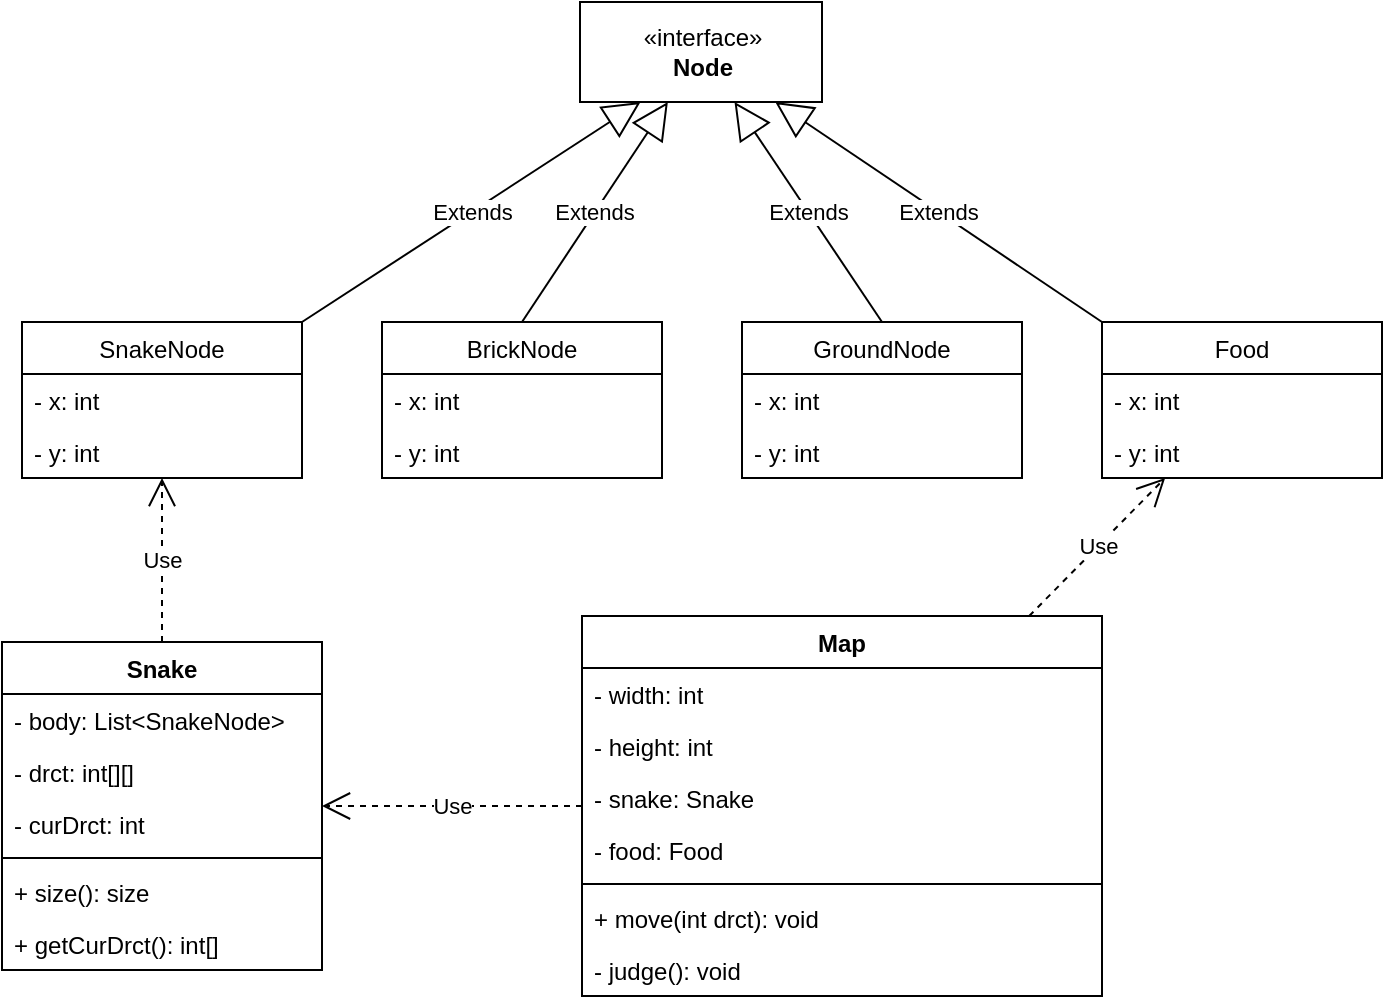<mxfile version="20.2.2" type="device"><diagram id="TmhDLRFruyMvUoCSesq0" name="第 1 页"><mxGraphModel dx="970" dy="603" grid="1" gridSize="10" guides="1" tooltips="1" connect="1" arrows="1" fold="1" page="1" pageScale="1" pageWidth="827" pageHeight="1169" math="0" shadow="0"><root><mxCell id="0"/><mxCell id="1" parent="0"/><mxCell id="eRrOcmvLGrl4nbTiVgtw-19" value="«interface»&lt;br&gt;&lt;b&gt;Node&lt;/b&gt;" style="html=1;" vertex="1" parent="1"><mxGeometry x="359" y="40" width="121" height="50" as="geometry"/></mxCell><mxCell id="eRrOcmvLGrl4nbTiVgtw-28" value="Extends" style="endArrow=block;endSize=16;endFill=0;html=1;rounded=0;entryX=0.25;entryY=1;entryDx=0;entryDy=0;exitX=1;exitY=0;exitDx=0;exitDy=0;" edge="1" parent="1" source="eRrOcmvLGrl4nbTiVgtw-34" target="eRrOcmvLGrl4nbTiVgtw-19"><mxGeometry width="160" relative="1" as="geometry"><mxPoint x="280" y="160" as="sourcePoint"/><mxPoint x="270" y="250" as="targetPoint"/></mxGeometry></mxCell><mxCell id="eRrOcmvLGrl4nbTiVgtw-29" value="Snake" style="swimlane;fontStyle=1;align=center;verticalAlign=top;childLayout=stackLayout;horizontal=1;startSize=26;horizontalStack=0;resizeParent=1;resizeParentMax=0;resizeLast=0;collapsible=1;marginBottom=0;" vertex="1" parent="1"><mxGeometry x="70" y="360" width="160" height="164" as="geometry"/></mxCell><mxCell id="eRrOcmvLGrl4nbTiVgtw-30" value="- body: List&lt;SnakeNode&gt;&#10;" style="text;strokeColor=none;fillColor=none;align=left;verticalAlign=top;spacingLeft=4;spacingRight=4;overflow=hidden;rotatable=0;points=[[0,0.5],[1,0.5]];portConstraint=eastwest;" vertex="1" parent="eRrOcmvLGrl4nbTiVgtw-29"><mxGeometry y="26" width="160" height="26" as="geometry"/></mxCell><mxCell id="eRrOcmvLGrl4nbTiVgtw-33" value="- drct: int[][]" style="text;strokeColor=none;fillColor=none;align=left;verticalAlign=top;spacingLeft=4;spacingRight=4;overflow=hidden;rotatable=0;points=[[0,0.5],[1,0.5]];portConstraint=eastwest;" vertex="1" parent="eRrOcmvLGrl4nbTiVgtw-29"><mxGeometry y="52" width="160" height="26" as="geometry"/></mxCell><mxCell id="eRrOcmvLGrl4nbTiVgtw-42" value="- curDrct: int" style="text;strokeColor=none;fillColor=none;align=left;verticalAlign=top;spacingLeft=4;spacingRight=4;overflow=hidden;rotatable=0;points=[[0,0.5],[1,0.5]];portConstraint=eastwest;" vertex="1" parent="eRrOcmvLGrl4nbTiVgtw-29"><mxGeometry y="78" width="160" height="26" as="geometry"/></mxCell><mxCell id="eRrOcmvLGrl4nbTiVgtw-31" value="" style="line;strokeWidth=1;fillColor=none;align=left;verticalAlign=middle;spacingTop=-1;spacingLeft=3;spacingRight=3;rotatable=0;labelPosition=right;points=[];portConstraint=eastwest;" vertex="1" parent="eRrOcmvLGrl4nbTiVgtw-29"><mxGeometry y="104" width="160" height="8" as="geometry"/></mxCell><mxCell id="eRrOcmvLGrl4nbTiVgtw-32" value="+ size(): size" style="text;strokeColor=none;fillColor=none;align=left;verticalAlign=top;spacingLeft=4;spacingRight=4;overflow=hidden;rotatable=0;points=[[0,0.5],[1,0.5]];portConstraint=eastwest;" vertex="1" parent="eRrOcmvLGrl4nbTiVgtw-29"><mxGeometry y="112" width="160" height="26" as="geometry"/></mxCell><mxCell id="eRrOcmvLGrl4nbTiVgtw-43" value="+ getCurDrct(): int[]" style="text;strokeColor=none;fillColor=none;align=left;verticalAlign=top;spacingLeft=4;spacingRight=4;overflow=hidden;rotatable=0;points=[[0,0.5],[1,0.5]];portConstraint=eastwest;" vertex="1" parent="eRrOcmvLGrl4nbTiVgtw-29"><mxGeometry y="138" width="160" height="26" as="geometry"/></mxCell><mxCell id="eRrOcmvLGrl4nbTiVgtw-34" value="SnakeNode" style="swimlane;fontStyle=0;childLayout=stackLayout;horizontal=1;startSize=26;fillColor=none;horizontalStack=0;resizeParent=1;resizeParentMax=0;resizeLast=0;collapsible=1;marginBottom=0;" vertex="1" parent="1"><mxGeometry x="80" y="200" width="140" height="78" as="geometry"/></mxCell><mxCell id="eRrOcmvLGrl4nbTiVgtw-35" value="- x: int" style="text;strokeColor=none;fillColor=none;align=left;verticalAlign=top;spacingLeft=4;spacingRight=4;overflow=hidden;rotatable=0;points=[[0,0.5],[1,0.5]];portConstraint=eastwest;" vertex="1" parent="eRrOcmvLGrl4nbTiVgtw-34"><mxGeometry y="26" width="140" height="26" as="geometry"/></mxCell><mxCell id="eRrOcmvLGrl4nbTiVgtw-36" value="- y: int" style="text;strokeColor=none;fillColor=none;align=left;verticalAlign=top;spacingLeft=4;spacingRight=4;overflow=hidden;rotatable=0;points=[[0,0.5],[1,0.5]];portConstraint=eastwest;" vertex="1" parent="eRrOcmvLGrl4nbTiVgtw-34"><mxGeometry y="52" width="140" height="26" as="geometry"/></mxCell><mxCell id="eRrOcmvLGrl4nbTiVgtw-38" value="BrickNode" style="swimlane;fontStyle=0;childLayout=stackLayout;horizontal=1;startSize=26;fillColor=none;horizontalStack=0;resizeParent=1;resizeParentMax=0;resizeLast=0;collapsible=1;marginBottom=0;" vertex="1" parent="1"><mxGeometry x="260" y="200" width="140" height="78" as="geometry"/></mxCell><mxCell id="eRrOcmvLGrl4nbTiVgtw-39" value="- x: int" style="text;strokeColor=none;fillColor=none;align=left;verticalAlign=top;spacingLeft=4;spacingRight=4;overflow=hidden;rotatable=0;points=[[0,0.5],[1,0.5]];portConstraint=eastwest;" vertex="1" parent="eRrOcmvLGrl4nbTiVgtw-38"><mxGeometry y="26" width="140" height="26" as="geometry"/></mxCell><mxCell id="eRrOcmvLGrl4nbTiVgtw-40" value="- y: int" style="text;strokeColor=none;fillColor=none;align=left;verticalAlign=top;spacingLeft=4;spacingRight=4;overflow=hidden;rotatable=0;points=[[0,0.5],[1,0.5]];portConstraint=eastwest;" vertex="1" parent="eRrOcmvLGrl4nbTiVgtw-38"><mxGeometry y="52" width="140" height="26" as="geometry"/></mxCell><mxCell id="eRrOcmvLGrl4nbTiVgtw-41" value="Extends" style="endArrow=block;endSize=16;endFill=0;html=1;rounded=0;exitX=0.5;exitY=0;exitDx=0;exitDy=0;" edge="1" parent="1" source="eRrOcmvLGrl4nbTiVgtw-38" target="eRrOcmvLGrl4nbTiVgtw-19"><mxGeometry width="160" relative="1" as="geometry"><mxPoint x="260" y="360" as="sourcePoint"/><mxPoint x="420" y="360" as="targetPoint"/></mxGeometry></mxCell><mxCell id="eRrOcmvLGrl4nbTiVgtw-44" value="GroundNode" style="swimlane;fontStyle=0;childLayout=stackLayout;horizontal=1;startSize=26;fillColor=none;horizontalStack=0;resizeParent=1;resizeParentMax=0;resizeLast=0;collapsible=1;marginBottom=0;" vertex="1" parent="1"><mxGeometry x="440" y="200" width="140" height="78" as="geometry"/></mxCell><mxCell id="eRrOcmvLGrl4nbTiVgtw-45" value="- x: int" style="text;strokeColor=none;fillColor=none;align=left;verticalAlign=top;spacingLeft=4;spacingRight=4;overflow=hidden;rotatable=0;points=[[0,0.5],[1,0.5]];portConstraint=eastwest;" vertex="1" parent="eRrOcmvLGrl4nbTiVgtw-44"><mxGeometry y="26" width="140" height="26" as="geometry"/></mxCell><mxCell id="eRrOcmvLGrl4nbTiVgtw-46" value="- y: int" style="text;strokeColor=none;fillColor=none;align=left;verticalAlign=top;spacingLeft=4;spacingRight=4;overflow=hidden;rotatable=0;points=[[0,0.5],[1,0.5]];portConstraint=eastwest;" vertex="1" parent="eRrOcmvLGrl4nbTiVgtw-44"><mxGeometry y="52" width="140" height="26" as="geometry"/></mxCell><mxCell id="eRrOcmvLGrl4nbTiVgtw-47" value="Extends" style="endArrow=block;endSize=16;endFill=0;html=1;rounded=0;exitX=0.5;exitY=0;exitDx=0;exitDy=0;" edge="1" parent="1" source="eRrOcmvLGrl4nbTiVgtw-44" target="eRrOcmvLGrl4nbTiVgtw-19"><mxGeometry width="160" relative="1" as="geometry"><mxPoint x="420" y="390" as="sourcePoint"/><mxPoint x="580" y="390" as="targetPoint"/></mxGeometry></mxCell><mxCell id="eRrOcmvLGrl4nbTiVgtw-49" value="Use" style="endArrow=open;endSize=12;dashed=1;html=1;rounded=0;" edge="1" parent="1" source="eRrOcmvLGrl4nbTiVgtw-29" target="eRrOcmvLGrl4nbTiVgtw-34"><mxGeometry width="160" relative="1" as="geometry"><mxPoint x="40" y="270" as="sourcePoint"/><mxPoint x="200" y="270" as="targetPoint"/></mxGeometry></mxCell><mxCell id="eRrOcmvLGrl4nbTiVgtw-54" value="Map" style="swimlane;fontStyle=1;align=center;verticalAlign=top;childLayout=stackLayout;horizontal=1;startSize=26;horizontalStack=0;resizeParent=1;resizeParentMax=0;resizeLast=0;collapsible=1;marginBottom=0;" vertex="1" parent="1"><mxGeometry x="360" y="347" width="260" height="190" as="geometry"/></mxCell><mxCell id="eRrOcmvLGrl4nbTiVgtw-58" value="- width: int" style="text;strokeColor=none;fillColor=none;align=left;verticalAlign=top;spacingLeft=4;spacingRight=4;overflow=hidden;rotatable=0;points=[[0,0.5],[1,0.5]];portConstraint=eastwest;" vertex="1" parent="eRrOcmvLGrl4nbTiVgtw-54"><mxGeometry y="26" width="260" height="26" as="geometry"/></mxCell><mxCell id="eRrOcmvLGrl4nbTiVgtw-55" value="- height: int" style="text;strokeColor=none;fillColor=none;align=left;verticalAlign=top;spacingLeft=4;spacingRight=4;overflow=hidden;rotatable=0;points=[[0,0.5],[1,0.5]];portConstraint=eastwest;" vertex="1" parent="eRrOcmvLGrl4nbTiVgtw-54"><mxGeometry y="52" width="260" height="26" as="geometry"/></mxCell><mxCell id="eRrOcmvLGrl4nbTiVgtw-59" value="- snake: Snake" style="text;strokeColor=none;fillColor=none;align=left;verticalAlign=top;spacingLeft=4;spacingRight=4;overflow=hidden;rotatable=0;points=[[0,0.5],[1,0.5]];portConstraint=eastwest;" vertex="1" parent="eRrOcmvLGrl4nbTiVgtw-54"><mxGeometry y="78" width="260" height="26" as="geometry"/></mxCell><mxCell id="eRrOcmvLGrl4nbTiVgtw-64" value="- food: Food" style="text;strokeColor=none;fillColor=none;align=left;verticalAlign=top;spacingLeft=4;spacingRight=4;overflow=hidden;rotatable=0;points=[[0,0.5],[1,0.5]];portConstraint=eastwest;" vertex="1" parent="eRrOcmvLGrl4nbTiVgtw-54"><mxGeometry y="104" width="260" height="26" as="geometry"/></mxCell><mxCell id="eRrOcmvLGrl4nbTiVgtw-56" value="" style="line;strokeWidth=1;fillColor=none;align=left;verticalAlign=middle;spacingTop=-1;spacingLeft=3;spacingRight=3;rotatable=0;labelPosition=right;points=[];portConstraint=eastwest;" vertex="1" parent="eRrOcmvLGrl4nbTiVgtw-54"><mxGeometry y="130" width="260" height="8" as="geometry"/></mxCell><mxCell id="eRrOcmvLGrl4nbTiVgtw-57" value="+ move(int drct): void" style="text;strokeColor=none;fillColor=none;align=left;verticalAlign=top;spacingLeft=4;spacingRight=4;overflow=hidden;rotatable=0;points=[[0,0.5],[1,0.5]];portConstraint=eastwest;" vertex="1" parent="eRrOcmvLGrl4nbTiVgtw-54"><mxGeometry y="138" width="260" height="26" as="geometry"/></mxCell><mxCell id="eRrOcmvLGrl4nbTiVgtw-65" value="- judge(): void" style="text;strokeColor=none;fillColor=none;align=left;verticalAlign=top;spacingLeft=4;spacingRight=4;overflow=hidden;rotatable=0;points=[[0,0.5],[1,0.5]];portConstraint=eastwest;" vertex="1" parent="eRrOcmvLGrl4nbTiVgtw-54"><mxGeometry y="164" width="260" height="26" as="geometry"/></mxCell><mxCell id="eRrOcmvLGrl4nbTiVgtw-60" value="Food" style="swimlane;fontStyle=0;childLayout=stackLayout;horizontal=1;startSize=26;fillColor=none;horizontalStack=0;resizeParent=1;resizeParentMax=0;resizeLast=0;collapsible=1;marginBottom=0;" vertex="1" parent="1"><mxGeometry x="620" y="200" width="140" height="78" as="geometry"/></mxCell><mxCell id="eRrOcmvLGrl4nbTiVgtw-61" value="- x: int" style="text;strokeColor=none;fillColor=none;align=left;verticalAlign=top;spacingLeft=4;spacingRight=4;overflow=hidden;rotatable=0;points=[[0,0.5],[1,0.5]];portConstraint=eastwest;" vertex="1" parent="eRrOcmvLGrl4nbTiVgtw-60"><mxGeometry y="26" width="140" height="26" as="geometry"/></mxCell><mxCell id="eRrOcmvLGrl4nbTiVgtw-62" value="- y: int" style="text;strokeColor=none;fillColor=none;align=left;verticalAlign=top;spacingLeft=4;spacingRight=4;overflow=hidden;rotatable=0;points=[[0,0.5],[1,0.5]];portConstraint=eastwest;" vertex="1" parent="eRrOcmvLGrl4nbTiVgtw-60"><mxGeometry y="52" width="140" height="26" as="geometry"/></mxCell><mxCell id="eRrOcmvLGrl4nbTiVgtw-63" value="Extends" style="endArrow=block;endSize=16;endFill=0;html=1;rounded=0;exitX=0;exitY=0;exitDx=0;exitDy=0;" edge="1" parent="1" source="eRrOcmvLGrl4nbTiVgtw-60" target="eRrOcmvLGrl4nbTiVgtw-19"><mxGeometry width="160" relative="1" as="geometry"><mxPoint x="560" y="160" as="sourcePoint"/><mxPoint x="720" y="160" as="targetPoint"/></mxGeometry></mxCell><mxCell id="eRrOcmvLGrl4nbTiVgtw-66" value="Use" style="endArrow=open;endSize=12;dashed=1;html=1;rounded=0;" edge="1" parent="1" source="eRrOcmvLGrl4nbTiVgtw-54" target="eRrOcmvLGrl4nbTiVgtw-29"><mxGeometry width="160" relative="1" as="geometry"><mxPoint x="110" y="580" as="sourcePoint"/><mxPoint x="270" y="580" as="targetPoint"/></mxGeometry></mxCell><mxCell id="eRrOcmvLGrl4nbTiVgtw-67" value="Use" style="endArrow=open;endSize=12;dashed=1;html=1;rounded=0;" edge="1" parent="1" source="eRrOcmvLGrl4nbTiVgtw-54" target="eRrOcmvLGrl4nbTiVgtw-60"><mxGeometry width="160" relative="1" as="geometry"><mxPoint x="570" y="320" as="sourcePoint"/><mxPoint x="730" y="320" as="targetPoint"/></mxGeometry></mxCell></root></mxGraphModel></diagram></mxfile>